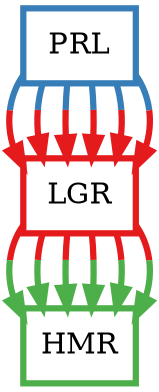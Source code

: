 digraph barS {
	{
		rank=same
	2 [shape=box,penwidth=3,colorscheme=set19,color=2,label="PRL"]
	}
	{
		rank=same
		0 [shape=box,penwidth=3,colorscheme=set19,color=3,label="HMR"]
	}
	1 [shape=box,penwidth=3,colorscheme=set19,color=1,label="LGR"]
	2 -> 1 [penwidth=3,colorscheme=set19,color="2;0.5:1"]
	2 -> 1 [penwidth=3,colorscheme=set19,color="2;0.5:1"]
	2 -> 1 [penwidth=3,colorscheme=set19,color="2;0.5:1"]
	2 -> 1 [penwidth=3,colorscheme=set19,color="2;0.5:1"]
	2 -> 1 [penwidth=3,colorscheme=set19,color="2;0.5:1"]
	2 -> 1 [penwidth=3,colorscheme=set19,color="2;0.5:1"]
	1 -> 0 [penwidth=3,colorscheme=set19,color="1;0.5:3"]
	1 -> 0 [penwidth=3,colorscheme=set19,color="1;0.5:3"]
	1 -> 0 [penwidth=3,colorscheme=set19,color="1;0.5:3"]
	1 -> 0 [penwidth=3,colorscheme=set19,color="1;0.5:3"]
	1 -> 0 [penwidth=3,colorscheme=set19,color="1;0.5:3"]
	1 -> 0 [penwidth=3,colorscheme=set19,color="1;0.5:3"]
}
